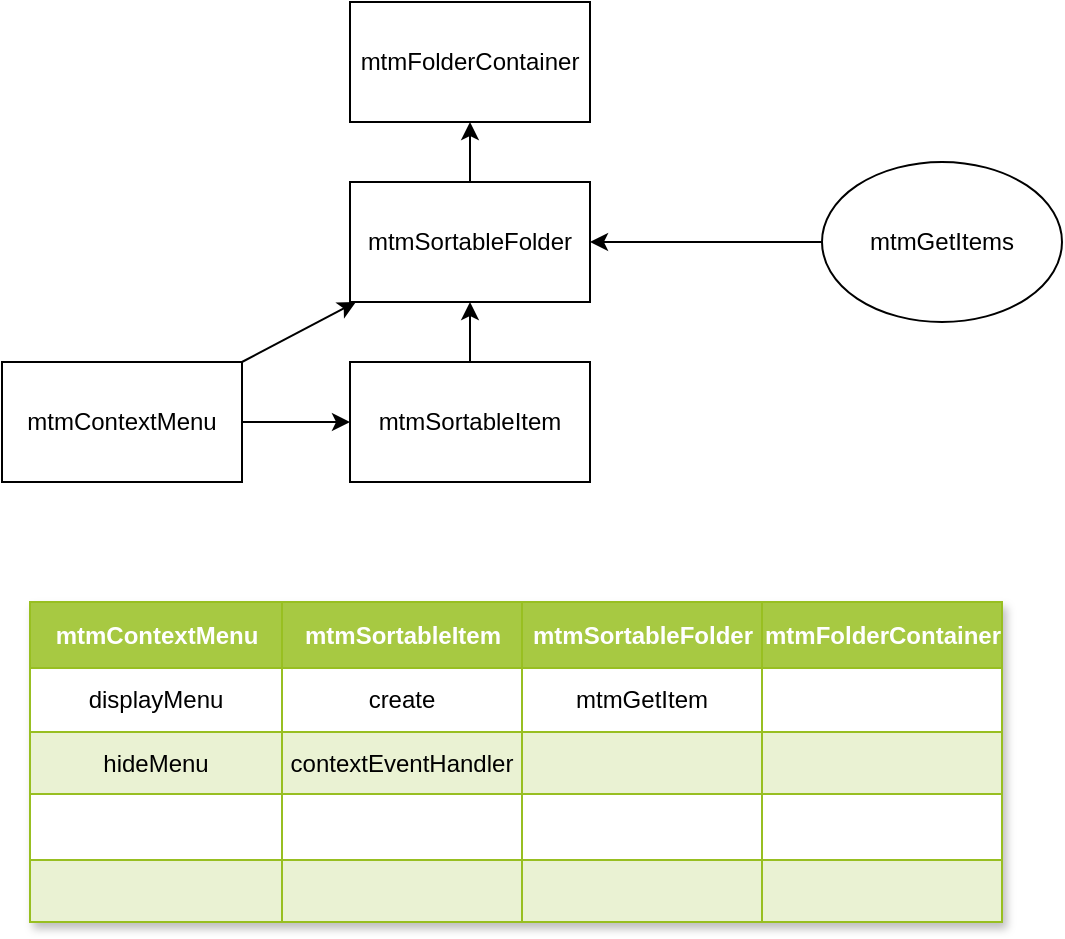 <mxfile>
    <diagram id="dPjS8bzleq3-vOP9vOj0" name="Page-1">
        <mxGraphModel dx="626" dy="376" grid="1" gridSize="10" guides="1" tooltips="1" connect="1" arrows="1" fold="1" page="1" pageScale="1" pageWidth="827" pageHeight="1169" math="0" shadow="0">
            <root>
                <mxCell id="0"/>
                <mxCell id="1" parent="0"/>
                <mxCell id="52" style="edgeStyle=none;html=1;exitX=0.5;exitY=0;exitDx=0;exitDy=0;entryX=0.5;entryY=1;entryDx=0;entryDy=0;" edge="1" parent="1" source="44" target="47">
                    <mxGeometry relative="1" as="geometry"/>
                </mxCell>
                <mxCell id="44" value="mtmSortableItem" style="rounded=0;whiteSpace=wrap;html=1;" vertex="1" parent="1">
                    <mxGeometry x="294" y="410" width="120" height="60" as="geometry"/>
                </mxCell>
                <mxCell id="53" value="" style="edgeStyle=none;html=1;" edge="1" parent="1" source="47" target="48">
                    <mxGeometry relative="1" as="geometry"/>
                </mxCell>
                <mxCell id="47" value="mtmSortableFolder" style="rounded=0;whiteSpace=wrap;html=1;" vertex="1" parent="1">
                    <mxGeometry x="294" y="320" width="120" height="60" as="geometry"/>
                </mxCell>
                <mxCell id="48" value="mtmFolderContainer" style="rounded=0;whiteSpace=wrap;html=1;" vertex="1" parent="1">
                    <mxGeometry x="294" y="230" width="120" height="60" as="geometry"/>
                </mxCell>
                <mxCell id="55" value="" style="edgeStyle=none;html=1;" edge="1" parent="1" source="54" target="44">
                    <mxGeometry relative="1" as="geometry"/>
                </mxCell>
                <mxCell id="58" style="edgeStyle=none;html=1;exitX=1;exitY=0;exitDx=0;exitDy=0;" edge="1" parent="1" source="54" target="47">
                    <mxGeometry relative="1" as="geometry"/>
                </mxCell>
                <mxCell id="54" value="mtmContextMenu" style="rounded=0;whiteSpace=wrap;html=1;" vertex="1" parent="1">
                    <mxGeometry x="120" y="410" width="120" height="60" as="geometry"/>
                </mxCell>
                <mxCell id="61" value="" style="edgeStyle=none;html=1;" edge="1" parent="1" source="60" target="47">
                    <mxGeometry relative="1" as="geometry"/>
                </mxCell>
                <mxCell id="60" value="mtmGetItems" style="ellipse;whiteSpace=wrap;html=1;" vertex="1" parent="1">
                    <mxGeometry x="530" y="310" width="120" height="80" as="geometry"/>
                </mxCell>
                <mxCell id="62" value="Assets" style="childLayout=tableLayout;recursiveResize=0;strokeColor=#98bf21;fillColor=#A7C942;shadow=1;" vertex="1" parent="1">
                    <mxGeometry x="134" y="530" width="486" height="160" as="geometry"/>
                </mxCell>
                <mxCell id="63" style="shape=tableRow;horizontal=0;startSize=0;swimlaneHead=0;swimlaneBody=0;top=0;left=0;bottom=0;right=0;dropTarget=0;collapsible=0;recursiveResize=0;expand=0;fontStyle=0;strokeColor=inherit;fillColor=#ffffff;" vertex="1" parent="62">
                    <mxGeometry width="486" height="33" as="geometry"/>
                </mxCell>
                <mxCell id="64" value="mtmContextMenu" style="connectable=0;recursiveResize=0;strokeColor=inherit;fillColor=#A7C942;align=center;fontStyle=1;fontColor=#FFFFFF;html=1;" vertex="1" parent="63">
                    <mxGeometry width="126" height="33" as="geometry">
                        <mxRectangle width="126" height="33" as="alternateBounds"/>
                    </mxGeometry>
                </mxCell>
                <mxCell id="65" value="mtmSortableItem" style="connectable=0;recursiveResize=0;strokeColor=inherit;fillColor=#A7C942;align=center;fontStyle=1;fontColor=#FFFFFF;html=1;" vertex="1" parent="63">
                    <mxGeometry x="126" width="120" height="33" as="geometry">
                        <mxRectangle width="120" height="33" as="alternateBounds"/>
                    </mxGeometry>
                </mxCell>
                <mxCell id="66" value="mtmSortableFolder" style="connectable=0;recursiveResize=0;strokeColor=inherit;fillColor=#A7C942;align=center;fontStyle=1;fontColor=#FFFFFF;html=1;" vertex="1" parent="63">
                    <mxGeometry x="246" width="120" height="33" as="geometry">
                        <mxRectangle width="120" height="33" as="alternateBounds"/>
                    </mxGeometry>
                </mxCell>
                <mxCell id="83" value="mtmFolderContainer" style="connectable=0;recursiveResize=0;strokeColor=inherit;fillColor=#A7C942;align=center;fontStyle=1;fontColor=#FFFFFF;html=1;" vertex="1" parent="63">
                    <mxGeometry x="366" width="120" height="33" as="geometry">
                        <mxRectangle width="120" height="33" as="alternateBounds"/>
                    </mxGeometry>
                </mxCell>
                <mxCell id="67" value="" style="shape=tableRow;horizontal=0;startSize=0;swimlaneHead=0;swimlaneBody=0;top=0;left=0;bottom=0;right=0;dropTarget=0;collapsible=0;recursiveResize=0;expand=0;fontStyle=0;strokeColor=inherit;fillColor=#ffffff;" vertex="1" parent="62">
                    <mxGeometry y="33" width="486" height="32" as="geometry"/>
                </mxCell>
                <mxCell id="68" value="displayMenu" style="connectable=0;recursiveResize=0;strokeColor=inherit;fillColor=inherit;align=center;whiteSpace=wrap;html=1;" vertex="1" parent="67">
                    <mxGeometry width="126" height="32" as="geometry">
                        <mxRectangle width="126" height="32" as="alternateBounds"/>
                    </mxGeometry>
                </mxCell>
                <mxCell id="69" value="create" style="connectable=0;recursiveResize=0;strokeColor=inherit;fillColor=inherit;align=center;whiteSpace=wrap;html=1;" vertex="1" parent="67">
                    <mxGeometry x="126" width="120" height="32" as="geometry">
                        <mxRectangle width="120" height="32" as="alternateBounds"/>
                    </mxGeometry>
                </mxCell>
                <mxCell id="70" value="mtmGetItem" style="connectable=0;recursiveResize=0;strokeColor=inherit;fillColor=inherit;align=center;whiteSpace=wrap;html=1;" vertex="1" parent="67">
                    <mxGeometry x="246" width="120" height="32" as="geometry">
                        <mxRectangle width="120" height="32" as="alternateBounds"/>
                    </mxGeometry>
                </mxCell>
                <mxCell id="84" style="connectable=0;recursiveResize=0;strokeColor=inherit;fillColor=inherit;align=center;whiteSpace=wrap;html=1;" vertex="1" parent="67">
                    <mxGeometry x="366" width="120" height="32" as="geometry">
                        <mxRectangle width="120" height="32" as="alternateBounds"/>
                    </mxGeometry>
                </mxCell>
                <mxCell id="71" value="" style="shape=tableRow;horizontal=0;startSize=0;swimlaneHead=0;swimlaneBody=0;top=0;left=0;bottom=0;right=0;dropTarget=0;collapsible=0;recursiveResize=0;expand=0;fontStyle=1;strokeColor=inherit;fillColor=#EAF2D3;" vertex="1" parent="62">
                    <mxGeometry y="65" width="486" height="31" as="geometry"/>
                </mxCell>
                <mxCell id="72" value="hideMenu" style="connectable=0;recursiveResize=0;strokeColor=inherit;fillColor=inherit;whiteSpace=wrap;html=1;" vertex="1" parent="71">
                    <mxGeometry width="126" height="31" as="geometry">
                        <mxRectangle width="126" height="31" as="alternateBounds"/>
                    </mxGeometry>
                </mxCell>
                <mxCell id="73" value="contextEventHandler" style="connectable=0;recursiveResize=0;strokeColor=inherit;fillColor=inherit;whiteSpace=wrap;html=1;" vertex="1" parent="71">
                    <mxGeometry x="126" width="120" height="31" as="geometry">
                        <mxRectangle width="120" height="31" as="alternateBounds"/>
                    </mxGeometry>
                </mxCell>
                <mxCell id="74" value="" style="connectable=0;recursiveResize=0;strokeColor=inherit;fillColor=inherit;whiteSpace=wrap;html=1;" vertex="1" parent="71">
                    <mxGeometry x="246" width="120" height="31" as="geometry">
                        <mxRectangle width="120" height="31" as="alternateBounds"/>
                    </mxGeometry>
                </mxCell>
                <mxCell id="85" style="connectable=0;recursiveResize=0;strokeColor=inherit;fillColor=inherit;whiteSpace=wrap;html=1;" vertex="1" parent="71">
                    <mxGeometry x="366" width="120" height="31" as="geometry">
                        <mxRectangle width="120" height="31" as="alternateBounds"/>
                    </mxGeometry>
                </mxCell>
                <mxCell id="75" value="" style="shape=tableRow;horizontal=0;startSize=0;swimlaneHead=0;swimlaneBody=0;top=0;left=0;bottom=0;right=0;dropTarget=0;collapsible=0;recursiveResize=0;expand=0;fontStyle=0;strokeColor=inherit;fillColor=#ffffff;" vertex="1" parent="62">
                    <mxGeometry y="96" width="486" height="33" as="geometry"/>
                </mxCell>
                <mxCell id="76" value="" style="connectable=0;recursiveResize=0;strokeColor=inherit;fillColor=inherit;fontStyle=0;align=center;whiteSpace=wrap;html=1;" vertex="1" parent="75">
                    <mxGeometry width="126" height="33" as="geometry">
                        <mxRectangle width="126" height="33" as="alternateBounds"/>
                    </mxGeometry>
                </mxCell>
                <mxCell id="77" value="" style="connectable=0;recursiveResize=0;strokeColor=inherit;fillColor=inherit;fontStyle=0;align=center;whiteSpace=wrap;html=1;" vertex="1" parent="75">
                    <mxGeometry x="126" width="120" height="33" as="geometry">
                        <mxRectangle width="120" height="33" as="alternateBounds"/>
                    </mxGeometry>
                </mxCell>
                <mxCell id="78" value="" style="connectable=0;recursiveResize=0;strokeColor=inherit;fillColor=inherit;fontStyle=0;align=center;whiteSpace=wrap;html=1;" vertex="1" parent="75">
                    <mxGeometry x="246" width="120" height="33" as="geometry">
                        <mxRectangle width="120" height="33" as="alternateBounds"/>
                    </mxGeometry>
                </mxCell>
                <mxCell id="86" style="connectable=0;recursiveResize=0;strokeColor=inherit;fillColor=inherit;fontStyle=0;align=center;whiteSpace=wrap;html=1;" vertex="1" parent="75">
                    <mxGeometry x="366" width="120" height="33" as="geometry">
                        <mxRectangle width="120" height="33" as="alternateBounds"/>
                    </mxGeometry>
                </mxCell>
                <mxCell id="79" value="" style="shape=tableRow;horizontal=0;startSize=0;swimlaneHead=0;swimlaneBody=0;top=0;left=0;bottom=0;right=0;dropTarget=0;collapsible=0;recursiveResize=0;expand=0;fontStyle=1;strokeColor=inherit;fillColor=#EAF2D3;" vertex="1" parent="62">
                    <mxGeometry y="129" width="486" height="31" as="geometry"/>
                </mxCell>
                <mxCell id="80" value="" style="connectable=0;recursiveResize=0;strokeColor=inherit;fillColor=inherit;whiteSpace=wrap;html=1;" vertex="1" parent="79">
                    <mxGeometry width="126" height="31" as="geometry">
                        <mxRectangle width="126" height="31" as="alternateBounds"/>
                    </mxGeometry>
                </mxCell>
                <mxCell id="81" value="" style="connectable=0;recursiveResize=0;strokeColor=inherit;fillColor=inherit;whiteSpace=wrap;html=1;" vertex="1" parent="79">
                    <mxGeometry x="126" width="120" height="31" as="geometry">
                        <mxRectangle width="120" height="31" as="alternateBounds"/>
                    </mxGeometry>
                </mxCell>
                <mxCell id="82" value="" style="connectable=0;recursiveResize=0;strokeColor=inherit;fillColor=inherit;whiteSpace=wrap;html=1;" vertex="1" parent="79">
                    <mxGeometry x="246" width="120" height="31" as="geometry">
                        <mxRectangle width="120" height="31" as="alternateBounds"/>
                    </mxGeometry>
                </mxCell>
                <mxCell id="87" style="connectable=0;recursiveResize=0;strokeColor=inherit;fillColor=inherit;whiteSpace=wrap;html=1;" vertex="1" parent="79">
                    <mxGeometry x="366" width="120" height="31" as="geometry">
                        <mxRectangle width="120" height="31" as="alternateBounds"/>
                    </mxGeometry>
                </mxCell>
            </root>
        </mxGraphModel>
    </diagram>
</mxfile>
